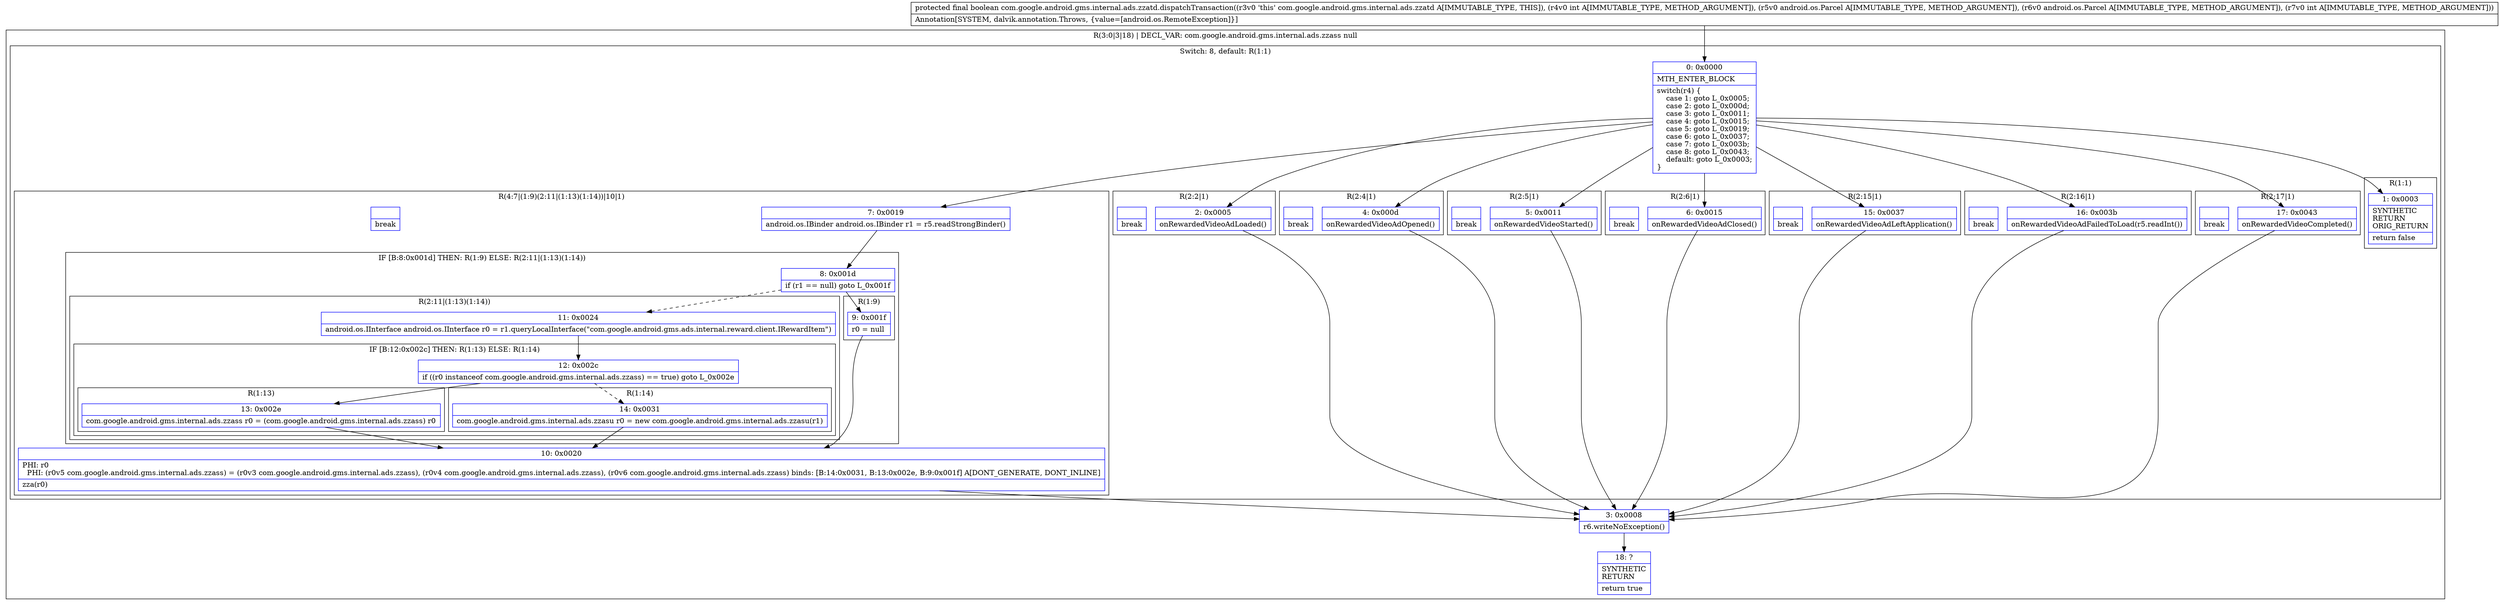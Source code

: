 digraph "CFG forcom.google.android.gms.internal.ads.zzatd.dispatchTransaction(ILandroid\/os\/Parcel;Landroid\/os\/Parcel;I)Z" {
subgraph cluster_Region_689048385 {
label = "R(3:0|3|18) | DECL_VAR: com.google.android.gms.internal.ads.zzass null\l";
node [shape=record,color=blue];
subgraph cluster_SwitchRegion_994419059 {
label = "Switch: 8, default: R(1:1)";
node [shape=record,color=blue];
Node_0 [shape=record,label="{0\:\ 0x0000|MTH_ENTER_BLOCK\l|switch(r4) \{\l    case 1: goto L_0x0005;\l    case 2: goto L_0x000d;\l    case 3: goto L_0x0011;\l    case 4: goto L_0x0015;\l    case 5: goto L_0x0019;\l    case 6: goto L_0x0037;\l    case 7: goto L_0x003b;\l    case 8: goto L_0x0043;\l    default: goto L_0x0003;\l\}\l}"];
subgraph cluster_Region_673836055 {
label = "R(2:2|1)";
node [shape=record,color=blue];
Node_2 [shape=record,label="{2\:\ 0x0005|onRewardedVideoAdLoaded()\l}"];
Node_InsnContainer_2005657170 [shape=record,label="{|break\l}"];
}
subgraph cluster_Region_1325048801 {
label = "R(2:4|1)";
node [shape=record,color=blue];
Node_4 [shape=record,label="{4\:\ 0x000d|onRewardedVideoAdOpened()\l}"];
Node_InsnContainer_1487068532 [shape=record,label="{|break\l}"];
}
subgraph cluster_Region_1066191651 {
label = "R(2:5|1)";
node [shape=record,color=blue];
Node_5 [shape=record,label="{5\:\ 0x0011|onRewardedVideoStarted()\l}"];
Node_InsnContainer_387777526 [shape=record,label="{|break\l}"];
}
subgraph cluster_Region_207834975 {
label = "R(2:6|1)";
node [shape=record,color=blue];
Node_6 [shape=record,label="{6\:\ 0x0015|onRewardedVideoAdClosed()\l}"];
Node_InsnContainer_1113877210 [shape=record,label="{|break\l}"];
}
subgraph cluster_Region_617700070 {
label = "R(4:7|(1:9)(2:11|(1:13)(1:14))|10|1)";
node [shape=record,color=blue];
Node_7 [shape=record,label="{7\:\ 0x0019|android.os.IBinder android.os.IBinder r1 = r5.readStrongBinder()\l}"];
subgraph cluster_IfRegion_1001685878 {
label = "IF [B:8:0x001d] THEN: R(1:9) ELSE: R(2:11|(1:13)(1:14))";
node [shape=record,color=blue];
Node_8 [shape=record,label="{8\:\ 0x001d|if (r1 == null) goto L_0x001f\l}"];
subgraph cluster_Region_1292995369 {
label = "R(1:9)";
node [shape=record,color=blue];
Node_9 [shape=record,label="{9\:\ 0x001f|r0 = null\l}"];
}
subgraph cluster_Region_463896477 {
label = "R(2:11|(1:13)(1:14))";
node [shape=record,color=blue];
Node_11 [shape=record,label="{11\:\ 0x0024|android.os.IInterface android.os.IInterface r0 = r1.queryLocalInterface(\"com.google.android.gms.ads.internal.reward.client.IRewardItem\")\l}"];
subgraph cluster_IfRegion_2052315536 {
label = "IF [B:12:0x002c] THEN: R(1:13) ELSE: R(1:14)";
node [shape=record,color=blue];
Node_12 [shape=record,label="{12\:\ 0x002c|if ((r0 instanceof com.google.android.gms.internal.ads.zzass) == true) goto L_0x002e\l}"];
subgraph cluster_Region_1709394591 {
label = "R(1:13)";
node [shape=record,color=blue];
Node_13 [shape=record,label="{13\:\ 0x002e|com.google.android.gms.internal.ads.zzass r0 = (com.google.android.gms.internal.ads.zzass) r0\l}"];
}
subgraph cluster_Region_1417396115 {
label = "R(1:14)";
node [shape=record,color=blue];
Node_14 [shape=record,label="{14\:\ 0x0031|com.google.android.gms.internal.ads.zzasu r0 = new com.google.android.gms.internal.ads.zzasu(r1)\l}"];
}
}
}
}
Node_10 [shape=record,label="{10\:\ 0x0020|PHI: r0 \l  PHI: (r0v5 com.google.android.gms.internal.ads.zzass) = (r0v3 com.google.android.gms.internal.ads.zzass), (r0v4 com.google.android.gms.internal.ads.zzass), (r0v6 com.google.android.gms.internal.ads.zzass) binds: [B:14:0x0031, B:13:0x002e, B:9:0x001f] A[DONT_GENERATE, DONT_INLINE]\l|zza(r0)\l}"];
Node_InsnContainer_468218982 [shape=record,label="{|break\l}"];
}
subgraph cluster_Region_1679152734 {
label = "R(2:15|1)";
node [shape=record,color=blue];
Node_15 [shape=record,label="{15\:\ 0x0037|onRewardedVideoAdLeftApplication()\l}"];
Node_InsnContainer_1922724916 [shape=record,label="{|break\l}"];
}
subgraph cluster_Region_323609095 {
label = "R(2:16|1)";
node [shape=record,color=blue];
Node_16 [shape=record,label="{16\:\ 0x003b|onRewardedVideoAdFailedToLoad(r5.readInt())\l}"];
Node_InsnContainer_1272639308 [shape=record,label="{|break\l}"];
}
subgraph cluster_Region_28800847 {
label = "R(2:17|1)";
node [shape=record,color=blue];
Node_17 [shape=record,label="{17\:\ 0x0043|onRewardedVideoCompleted()\l}"];
Node_InsnContainer_548247705 [shape=record,label="{|break\l}"];
}
subgraph cluster_Region_2091392849 {
label = "R(1:1)";
node [shape=record,color=blue];
Node_1 [shape=record,label="{1\:\ 0x0003|SYNTHETIC\lRETURN\lORIG_RETURN\l|return false\l}"];
}
}
Node_3 [shape=record,label="{3\:\ 0x0008|r6.writeNoException()\l}"];
Node_18 [shape=record,label="{18\:\ ?|SYNTHETIC\lRETURN\l|return true\l}"];
}
MethodNode[shape=record,label="{protected final boolean com.google.android.gms.internal.ads.zzatd.dispatchTransaction((r3v0 'this' com.google.android.gms.internal.ads.zzatd A[IMMUTABLE_TYPE, THIS]), (r4v0 int A[IMMUTABLE_TYPE, METHOD_ARGUMENT]), (r5v0 android.os.Parcel A[IMMUTABLE_TYPE, METHOD_ARGUMENT]), (r6v0 android.os.Parcel A[IMMUTABLE_TYPE, METHOD_ARGUMENT]), (r7v0 int A[IMMUTABLE_TYPE, METHOD_ARGUMENT]))  | Annotation[SYSTEM, dalvik.annotation.Throws, \{value=[android.os.RemoteException]\}]\l}"];
MethodNode -> Node_0;
Node_0 -> Node_1;
Node_0 -> Node_2;
Node_0 -> Node_4;
Node_0 -> Node_5;
Node_0 -> Node_6;
Node_0 -> Node_7;
Node_0 -> Node_15;
Node_0 -> Node_16;
Node_0 -> Node_17;
Node_2 -> Node_3;
Node_4 -> Node_3;
Node_5 -> Node_3;
Node_6 -> Node_3;
Node_7 -> Node_8;
Node_8 -> Node_9;
Node_8 -> Node_11[style=dashed];
Node_9 -> Node_10;
Node_11 -> Node_12;
Node_12 -> Node_13;
Node_12 -> Node_14[style=dashed];
Node_13 -> Node_10;
Node_14 -> Node_10;
Node_10 -> Node_3;
Node_15 -> Node_3;
Node_16 -> Node_3;
Node_17 -> Node_3;
Node_3 -> Node_18;
}

